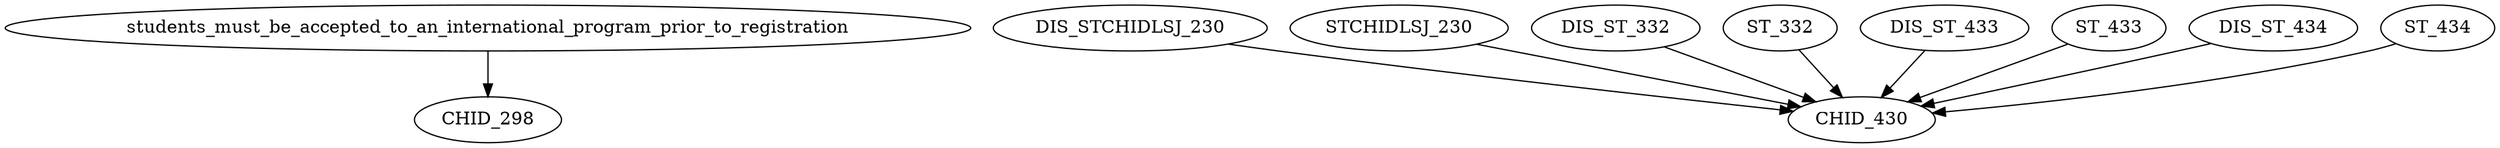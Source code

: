 digraph G {
    edge [color=black];
    students_must_be_accepted_to_an_international_program_prior_to_registration -> CHID_298;
    edge [color=black];
    DIS_STCHIDLSJ_230 -> CHID_430;
    STCHIDLSJ_230 -> CHID_430;
    DIS_ST_332 -> CHID_430;
    ST_332 -> CHID_430;
    DIS_ST_433 -> CHID_430;
    ST_433 -> CHID_430;
    DIS_ST_434 -> CHID_430;
    ST_434 -> CHID_430;
}
